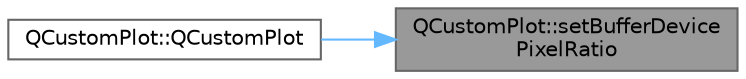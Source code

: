 digraph "QCustomPlot::setBufferDevicePixelRatio"
{
 // LATEX_PDF_SIZE
  bgcolor="transparent";
  edge [fontname=Helvetica,fontsize=10,labelfontname=Helvetica,labelfontsize=10];
  node [fontname=Helvetica,fontsize=10,shape=box,height=0.2,width=0.4];
  rankdir="RL";
  Node1 [label="QCustomPlot::setBufferDevice\lPixelRatio",height=0.2,width=0.4,color="gray40", fillcolor="grey60", style="filled", fontcolor="black",tooltip=" "];
  Node1 -> Node2 [dir="back",color="steelblue1",style="solid"];
  Node2 [label="QCustomPlot::QCustomPlot",height=0.2,width=0.4,color="grey40", fillcolor="white", style="filled",URL="$class_q_custom_plot.html#a45b99626558651a6428b83972b0b34b8",tooltip=" "];
}
